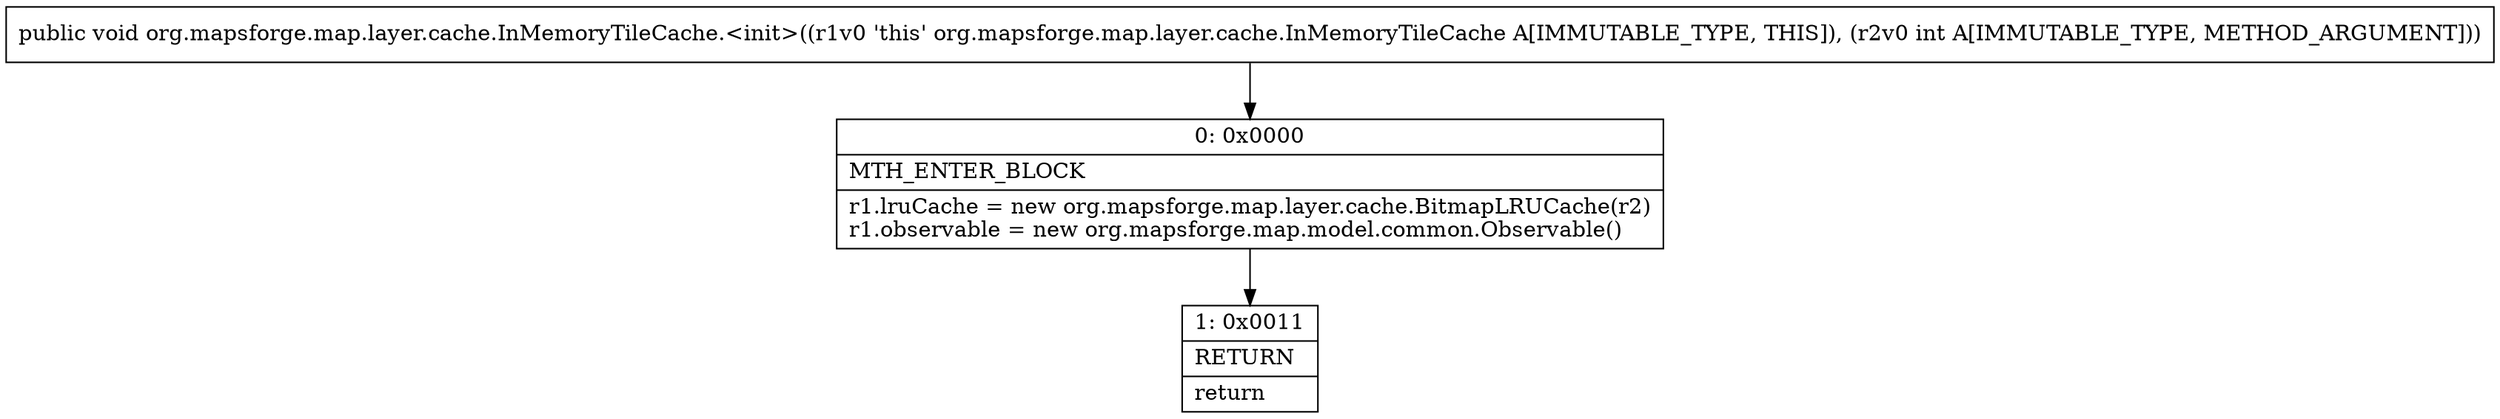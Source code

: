 digraph "CFG fororg.mapsforge.map.layer.cache.InMemoryTileCache.\<init\>(I)V" {
Node_0 [shape=record,label="{0\:\ 0x0000|MTH_ENTER_BLOCK\l|r1.lruCache = new org.mapsforge.map.layer.cache.BitmapLRUCache(r2)\lr1.observable = new org.mapsforge.map.model.common.Observable()\l}"];
Node_1 [shape=record,label="{1\:\ 0x0011|RETURN\l|return\l}"];
MethodNode[shape=record,label="{public void org.mapsforge.map.layer.cache.InMemoryTileCache.\<init\>((r1v0 'this' org.mapsforge.map.layer.cache.InMemoryTileCache A[IMMUTABLE_TYPE, THIS]), (r2v0 int A[IMMUTABLE_TYPE, METHOD_ARGUMENT])) }"];
MethodNode -> Node_0;
Node_0 -> Node_1;
}

